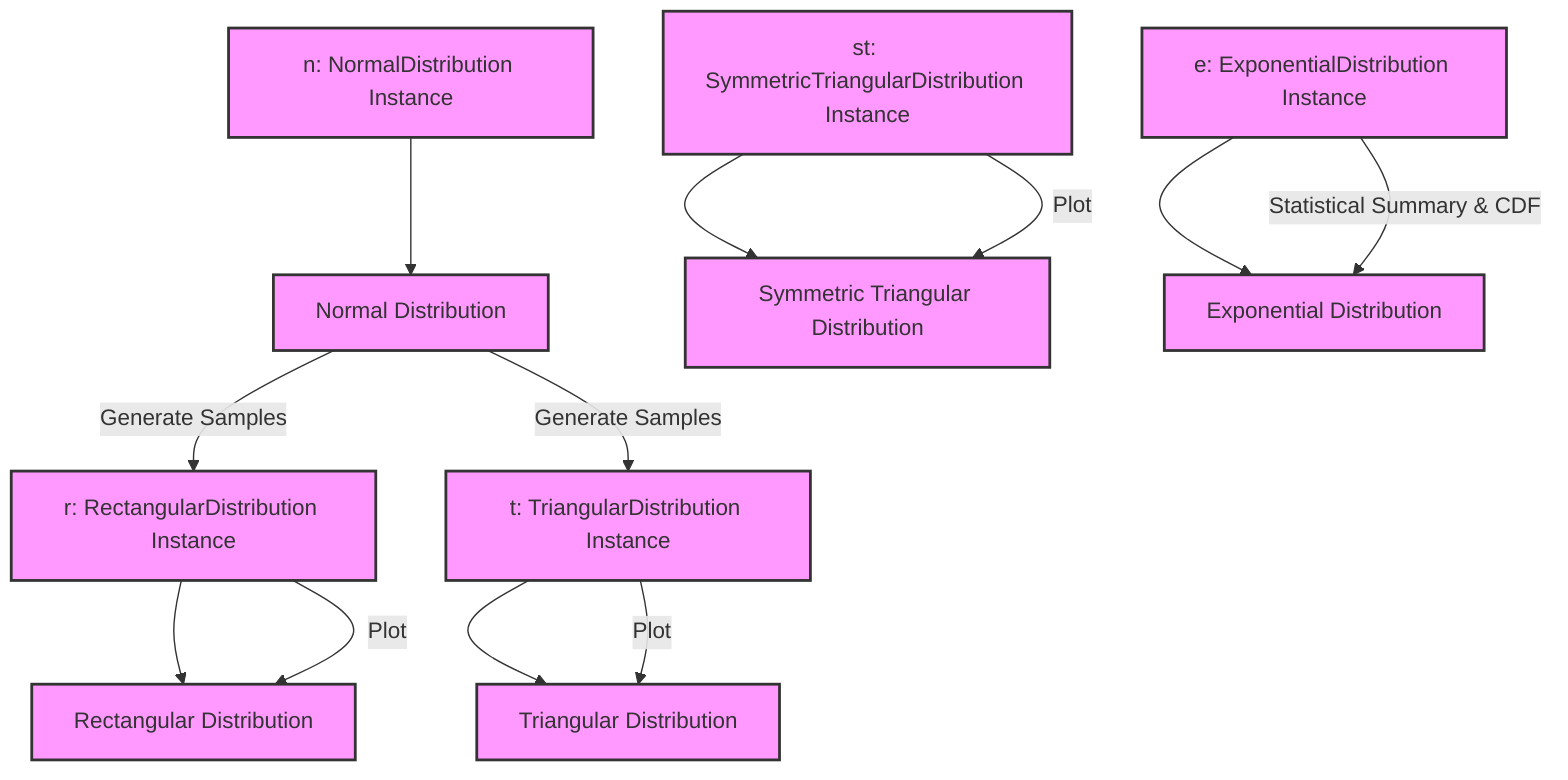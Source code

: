 flowchart TD

%% Nodes for Data Variables
n["n: NormalDistribution Instance"]
r["r: RectangularDistribution Instance"]
t["t: TriangularDistribution Instance"]
st["st: SymmetricTriangularDistribution Instance"]
e["e: ExponentialDistribution Instance"]

%% Nodes for Distributions
ND["Normal Distribution"]
RD["Rectangular Distribution"]
TD["Triangular Distribution"]
STD["Symmetric Triangular Distribution"]
ED["Exponential Distribution"]

%% Data Flow
n --> ND
r --> RD
t --> TD
st --> STD
e --> ED

%% Descriptions
classDef default fill:#f9f,stroke:#333,stroke-width:2px;
ND:::default
RD:::default
TD:::default
STD:::default
ED:::default

%% Sample Generation
ND --> |"Generate Samples"| r
ND --> |"Generate Samples"| t

%% Plotting
r --> |"Plot"| RD
t --> |"Plot"| TD
st --> |"Plot"| STD
e --> |"Statistical Summary & CDF"| ED